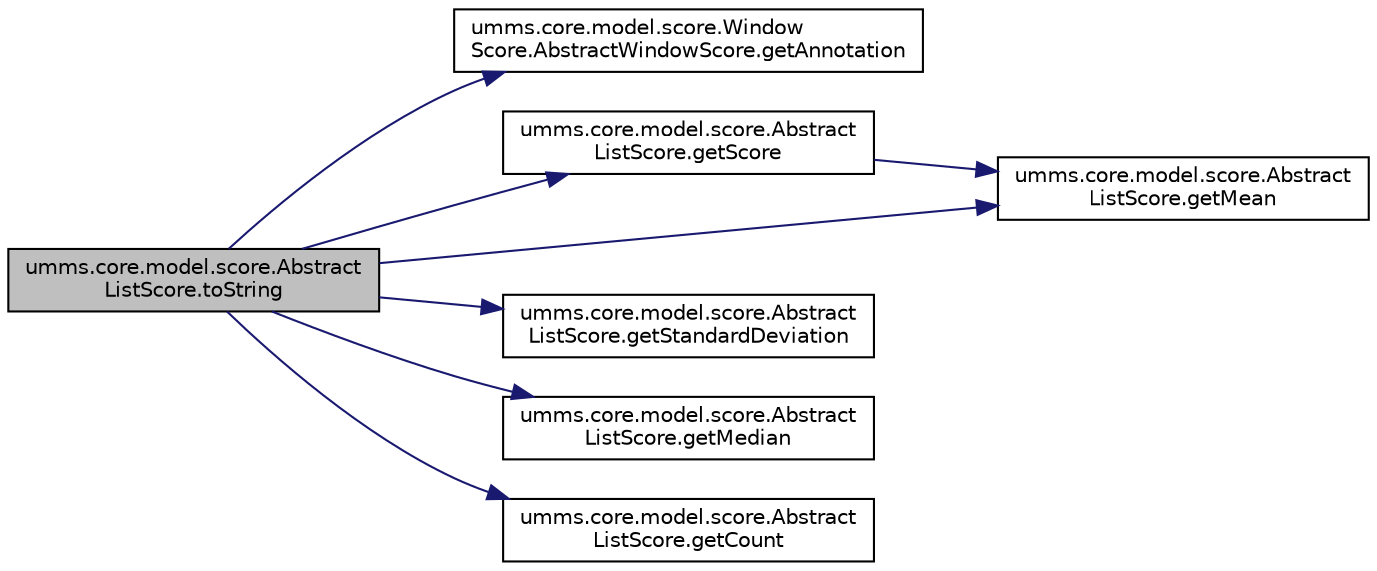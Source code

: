 digraph "umms.core.model.score.AbstractListScore.toString"
{
  edge [fontname="Helvetica",fontsize="10",labelfontname="Helvetica",labelfontsize="10"];
  node [fontname="Helvetica",fontsize="10",shape=record];
  rankdir="LR";
  Node1 [label="umms.core.model.score.Abstract\lListScore.toString",height=0.2,width=0.4,color="black", fillcolor="grey75", style="filled" fontcolor="black"];
  Node1 -> Node2 [color="midnightblue",fontsize="10",style="solid"];
  Node2 [label="umms.core.model.score.Window\lScore.AbstractWindowScore.getAnnotation",height=0.2,width=0.4,color="black", fillcolor="white", style="filled",URL="$classumms_1_1core_1_1model_1_1score_1_1_window_score_1_1_abstract_window_score.html#a1005010d00c6d09f70b39da815c3ee38"];
  Node1 -> Node3 [color="midnightblue",fontsize="10",style="solid"];
  Node3 [label="umms.core.model.score.Abstract\lListScore.getScore",height=0.2,width=0.4,color="black", fillcolor="white", style="filled",URL="$classumms_1_1core_1_1model_1_1score_1_1_abstract_list_score.html#a2927a97c83af8b901402b0c84c414a07"];
  Node3 -> Node4 [color="midnightblue",fontsize="10",style="solid"];
  Node4 [label="umms.core.model.score.Abstract\lListScore.getMean",height=0.2,width=0.4,color="black", fillcolor="white", style="filled",URL="$classumms_1_1core_1_1model_1_1score_1_1_abstract_list_score.html#a29fc1a2172e53228a768071d70dbabd1"];
  Node1 -> Node4 [color="midnightblue",fontsize="10",style="solid"];
  Node1 -> Node5 [color="midnightblue",fontsize="10",style="solid"];
  Node5 [label="umms.core.model.score.Abstract\lListScore.getStandardDeviation",height=0.2,width=0.4,color="black", fillcolor="white", style="filled",URL="$classumms_1_1core_1_1model_1_1score_1_1_abstract_list_score.html#a29d42985031bef2fd4cc340eeea8fd55"];
  Node1 -> Node6 [color="midnightblue",fontsize="10",style="solid"];
  Node6 [label="umms.core.model.score.Abstract\lListScore.getMedian",height=0.2,width=0.4,color="black", fillcolor="white", style="filled",URL="$classumms_1_1core_1_1model_1_1score_1_1_abstract_list_score.html#a9c3fcd18daa8ec8fffffa8191df3dbe3"];
  Node1 -> Node7 [color="midnightblue",fontsize="10",style="solid"];
  Node7 [label="umms.core.model.score.Abstract\lListScore.getCount",height=0.2,width=0.4,color="black", fillcolor="white", style="filled",URL="$classumms_1_1core_1_1model_1_1score_1_1_abstract_list_score.html#a807a62ef44088c4262d7f6dd8ac837ae"];
}
